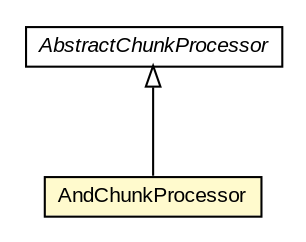 #!/usr/local/bin/dot
#
# Class diagram 
# Generated by UMLGraph version R5_6-24-gf6e263 (http://www.umlgraph.org/)
#

digraph G {
	edge [fontname="arial",fontsize=10,labelfontname="arial",labelfontsize=10];
	node [fontname="arial",fontsize=10,shape=plaintext];
	nodesep=0.25;
	ranksep=0.5;
	// edu.arizona.biosemantics.semanticmarkup.markupelement.description.ling.extract.AbstractChunkProcessor
	c33367 [label=<<table title="edu.arizona.biosemantics.semanticmarkup.markupelement.description.ling.extract.AbstractChunkProcessor" border="0" cellborder="1" cellspacing="0" cellpadding="2" port="p" href="../AbstractChunkProcessor.html">
		<tr><td><table border="0" cellspacing="0" cellpadding="1">
<tr><td align="center" balign="center"><font face="arial italic"> AbstractChunkProcessor </font></td></tr>
		</table></td></tr>
		</table>>, URL="../AbstractChunkProcessor.html", fontname="arial", fontcolor="black", fontsize=10.0];
	// edu.arizona.biosemantics.semanticmarkup.markupelement.description.ling.extract.lib.AndChunkProcessor
	c33401 [label=<<table title="edu.arizona.biosemantics.semanticmarkup.markupelement.description.ling.extract.lib.AndChunkProcessor" border="0" cellborder="1" cellspacing="0" cellpadding="2" port="p" bgcolor="lemonChiffon" href="./AndChunkProcessor.html">
		<tr><td><table border="0" cellspacing="0" cellpadding="1">
<tr><td align="center" balign="center"> AndChunkProcessor </td></tr>
		</table></td></tr>
		</table>>, URL="./AndChunkProcessor.html", fontname="arial", fontcolor="black", fontsize=10.0];
	//edu.arizona.biosemantics.semanticmarkup.markupelement.description.ling.extract.lib.AndChunkProcessor extends edu.arizona.biosemantics.semanticmarkup.markupelement.description.ling.extract.AbstractChunkProcessor
	c33367:p -> c33401:p [dir=back,arrowtail=empty];
}

